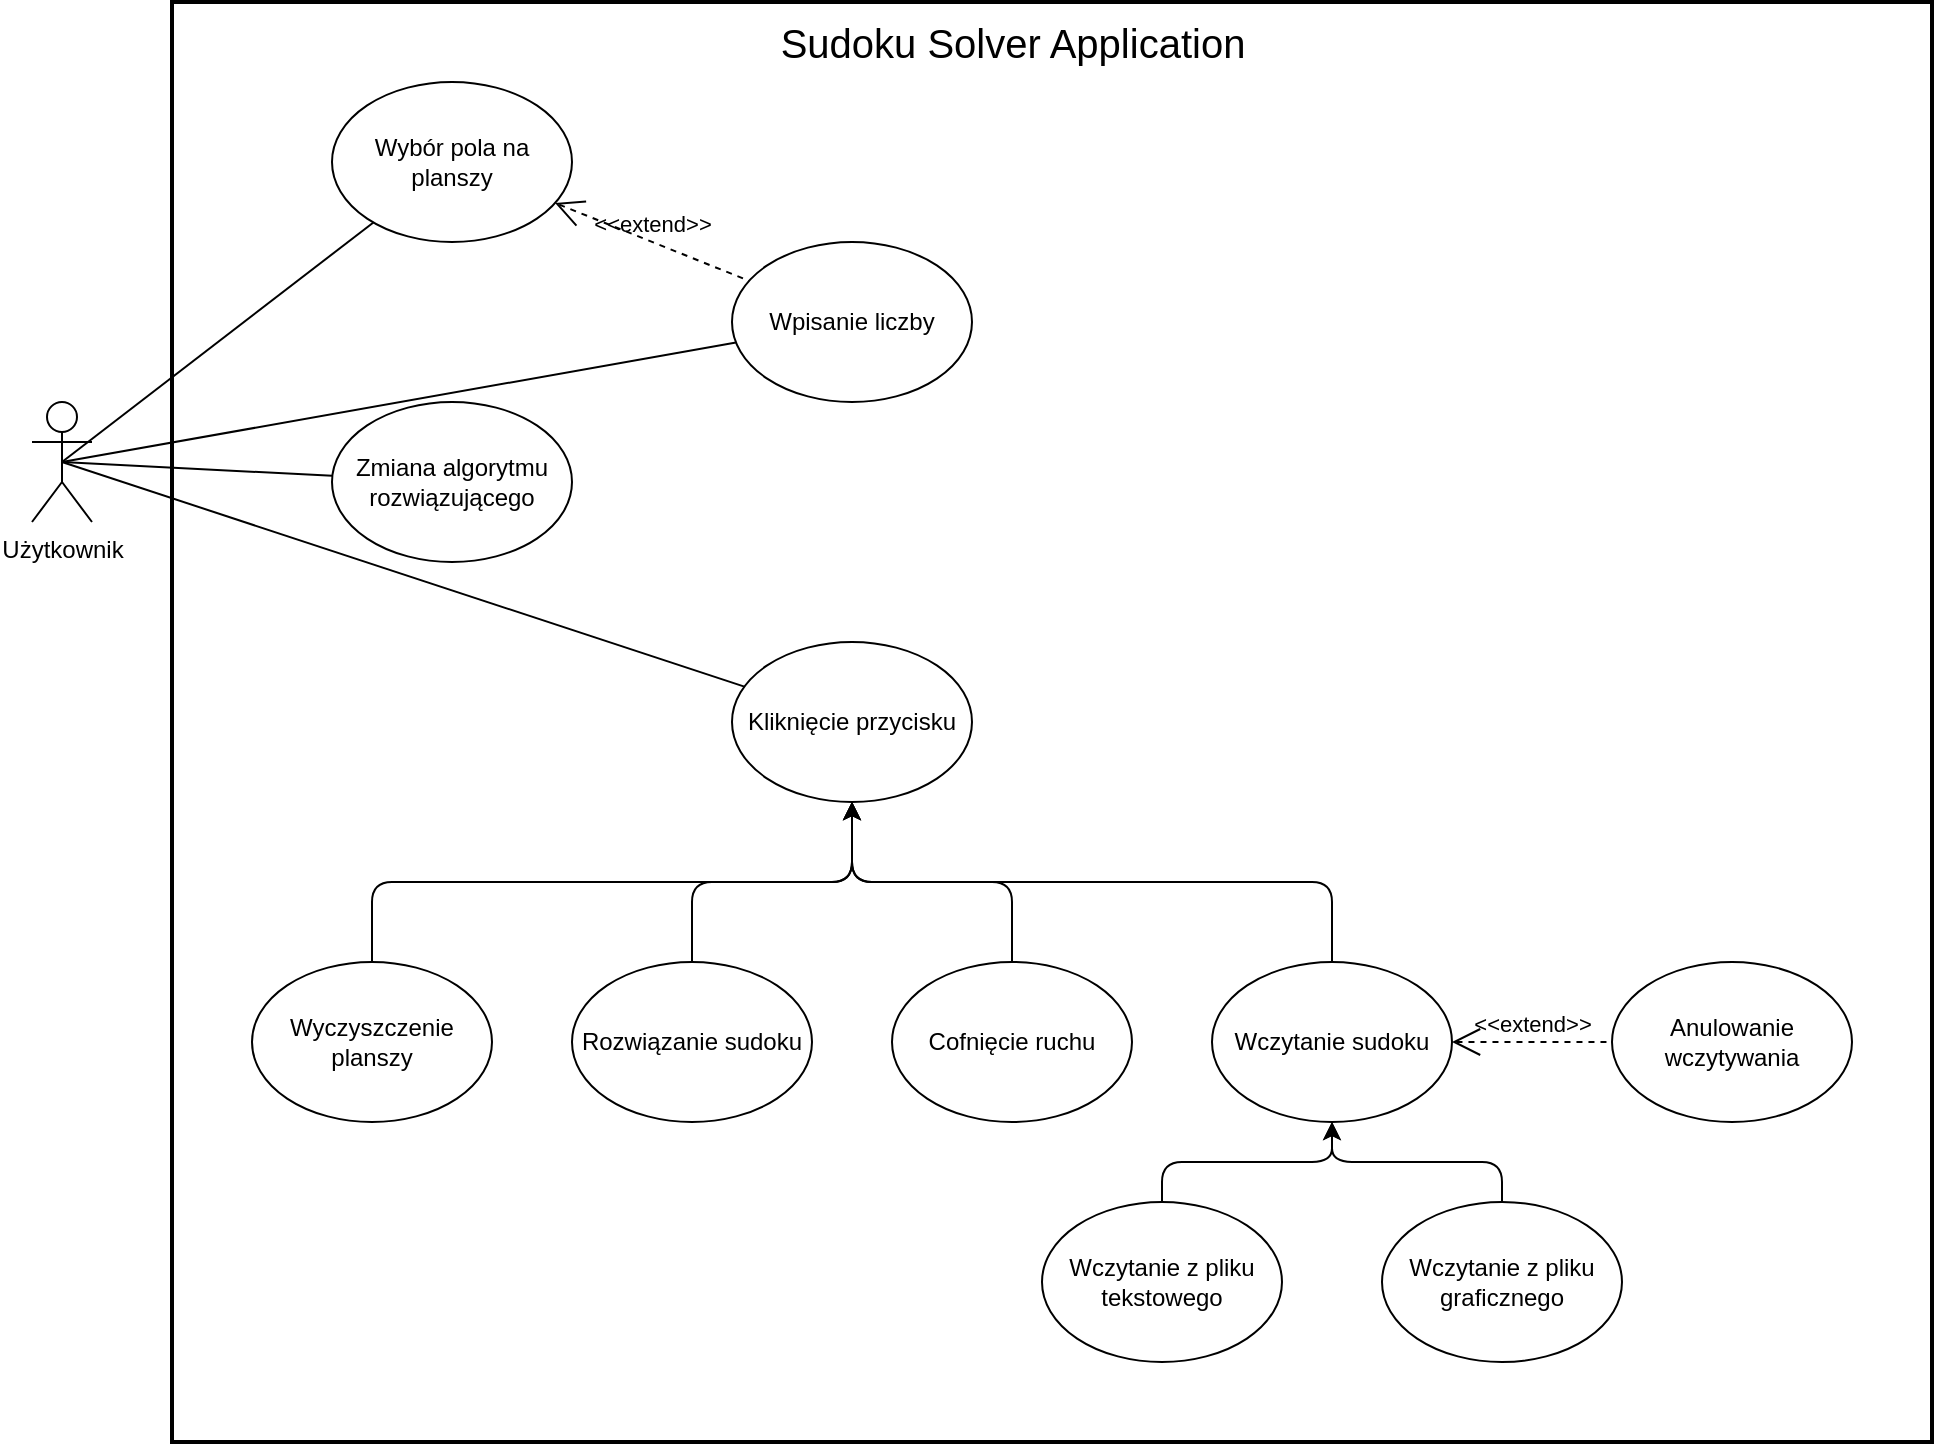 <mxfile version="13.0.7" type="device"><diagram id="KeFJlIzrVzjQ5f2TSdPR" name="Page-1"><mxGraphModel dx="1447" dy="1730" grid="1" gridSize="10" guides="1" tooltips="1" connect="1" arrows="1" fold="1" page="1" pageScale="1" pageWidth="1390" pageHeight="980" math="0" shadow="0"><root><mxCell id="0"/><mxCell id="1" parent="0"/><mxCell id="-4qc0hvqP0ETYtJrOYH_-1" value="Użytkownik" style="shape=umlActor;verticalLabelPosition=bottom;labelBackgroundColor=#ffffff;verticalAlign=top;html=1;outlineConnect=0;" vertex="1" parent="1"><mxGeometry x="170" y="160" width="30" height="60" as="geometry"/></mxCell><mxCell id="-4qc0hvqP0ETYtJrOYH_-6" value="Kliknięcie przycisku" style="ellipse;whiteSpace=wrap;html=1;" vertex="1" parent="1"><mxGeometry x="520" y="280" width="120" height="80" as="geometry"/></mxCell><mxCell id="-4qc0hvqP0ETYtJrOYH_-7" value="Wpisanie liczby" style="ellipse;whiteSpace=wrap;html=1;" vertex="1" parent="1"><mxGeometry x="520" y="80" width="120" height="80" as="geometry"/></mxCell><mxCell id="-4qc0hvqP0ETYtJrOYH_-8" value="Wybór pola na planszy" style="ellipse;whiteSpace=wrap;html=1;" vertex="1" parent="1"><mxGeometry x="320" width="120" height="80" as="geometry"/></mxCell><mxCell id="-4qc0hvqP0ETYtJrOYH_-9" value="Zmiana algorytmu rozwiązującego" style="ellipse;whiteSpace=wrap;html=1;" vertex="1" parent="1"><mxGeometry x="320" y="160" width="120" height="80" as="geometry"/></mxCell><mxCell id="-4qc0hvqP0ETYtJrOYH_-14" value="" style="edgeStyle=orthogonalEdgeStyle;rounded=1;orthogonalLoop=1;jettySize=auto;html=1;exitX=0.5;exitY=0;exitDx=0;exitDy=0;" edge="1" parent="1" source="-4qc0hvqP0ETYtJrOYH_-11" target="-4qc0hvqP0ETYtJrOYH_-13"><mxGeometry relative="1" as="geometry"/></mxCell><mxCell id="-4qc0hvqP0ETYtJrOYH_-11" value="Wczytanie z pliku tekstowego" style="ellipse;whiteSpace=wrap;html=1;" vertex="1" parent="1"><mxGeometry x="675" y="560" width="120" height="80" as="geometry"/></mxCell><mxCell id="-4qc0hvqP0ETYtJrOYH_-26" style="edgeStyle=orthogonalEdgeStyle;rounded=1;orthogonalLoop=1;jettySize=auto;html=1;" edge="1" parent="1" source="-4qc0hvqP0ETYtJrOYH_-13" target="-4qc0hvqP0ETYtJrOYH_-6"><mxGeometry relative="1" as="geometry"><Array as="points"><mxPoint x="820" y="400"/><mxPoint x="580" y="400"/></Array></mxGeometry></mxCell><mxCell id="-4qc0hvqP0ETYtJrOYH_-13" value="Wczytanie sudoku" style="ellipse;whiteSpace=wrap;html=1;" vertex="1" parent="1"><mxGeometry x="760" y="440" width="120" height="80" as="geometry"/></mxCell><mxCell id="-4qc0hvqP0ETYtJrOYH_-15" style="edgeStyle=orthogonalEdgeStyle;rounded=1;orthogonalLoop=1;jettySize=auto;html=1;entryX=0.5;entryY=1;entryDx=0;entryDy=0;exitX=0.5;exitY=0;exitDx=0;exitDy=0;" edge="1" parent="1" source="-4qc0hvqP0ETYtJrOYH_-12" target="-4qc0hvqP0ETYtJrOYH_-13"><mxGeometry relative="1" as="geometry"><mxPoint x="980" y="570" as="targetPoint"/><Array as="points"><mxPoint x="905" y="540"/><mxPoint x="820" y="540"/></Array></mxGeometry></mxCell><mxCell id="-4qc0hvqP0ETYtJrOYH_-12" value="Wczytanie z pliku graficznego" style="ellipse;whiteSpace=wrap;html=1;" vertex="1" parent="1"><mxGeometry x="845" y="560" width="120" height="80" as="geometry"/></mxCell><mxCell id="-4qc0hvqP0ETYtJrOYH_-27" style="edgeStyle=orthogonalEdgeStyle;rounded=1;orthogonalLoop=1;jettySize=auto;html=1;" edge="1" parent="1" source="-4qc0hvqP0ETYtJrOYH_-16" target="-4qc0hvqP0ETYtJrOYH_-6"><mxGeometry relative="1" as="geometry"><Array as="points"><mxPoint x="340" y="400"/><mxPoint x="580" y="400"/></Array></mxGeometry></mxCell><mxCell id="-4qc0hvqP0ETYtJrOYH_-16" value="Wyczyszczenie planszy" style="ellipse;whiteSpace=wrap;html=1;" vertex="1" parent="1"><mxGeometry x="280" y="440" width="120" height="80" as="geometry"/></mxCell><mxCell id="-4qc0hvqP0ETYtJrOYH_-25" style="edgeStyle=orthogonalEdgeStyle;rounded=1;orthogonalLoop=1;jettySize=auto;html=1;" edge="1" parent="1" source="-4qc0hvqP0ETYtJrOYH_-17" target="-4qc0hvqP0ETYtJrOYH_-6"><mxGeometry relative="1" as="geometry"/></mxCell><mxCell id="-4qc0hvqP0ETYtJrOYH_-17" value="Rozwiązanie sudoku" style="ellipse;whiteSpace=wrap;html=1;" vertex="1" parent="1"><mxGeometry x="440" y="440" width="120" height="80" as="geometry"/></mxCell><mxCell id="-4qc0hvqP0ETYtJrOYH_-24" style="edgeStyle=orthogonalEdgeStyle;rounded=1;orthogonalLoop=1;jettySize=auto;html=1;entryX=0.5;entryY=1;entryDx=0;entryDy=0;" edge="1" parent="1" source="-4qc0hvqP0ETYtJrOYH_-18" target="-4qc0hvqP0ETYtJrOYH_-6"><mxGeometry relative="1" as="geometry"/></mxCell><mxCell id="-4qc0hvqP0ETYtJrOYH_-18" value="Cofnięcie ruchu" style="ellipse;whiteSpace=wrap;html=1;" vertex="1" parent="1"><mxGeometry x="600" y="440" width="120" height="80" as="geometry"/></mxCell><mxCell id="-4qc0hvqP0ETYtJrOYH_-28" value="Anulowanie wczytywania" style="ellipse;whiteSpace=wrap;html=1;" vertex="1" parent="1"><mxGeometry x="960" y="440" width="120" height="80" as="geometry"/></mxCell><mxCell id="-4qc0hvqP0ETYtJrOYH_-29" value="&amp;lt;&amp;lt;extend&amp;gt;&amp;gt;" style="edgeStyle=none;html=1;startArrow=open;endArrow=none;startSize=12;verticalAlign=bottom;dashed=1;labelBackgroundColor=none;entryX=0;entryY=0.5;entryDx=0;entryDy=0;exitX=1;exitY=0.5;exitDx=0;exitDy=0;" edge="1" parent="1" source="-4qc0hvqP0ETYtJrOYH_-13" target="-4qc0hvqP0ETYtJrOYH_-28"><mxGeometry width="160" relative="1" as="geometry"><mxPoint x="870" y="390" as="sourcePoint"/><mxPoint x="1030" y="390" as="targetPoint"/></mxGeometry></mxCell><mxCell id="-4qc0hvqP0ETYtJrOYH_-30" value="&amp;lt;&amp;lt;extend&amp;gt;&amp;gt;" style="edgeStyle=none;html=1;startArrow=open;endArrow=none;startSize=12;verticalAlign=bottom;dashed=1;labelBackgroundColor=none;" edge="1" parent="1" source="-4qc0hvqP0ETYtJrOYH_-8" target="-4qc0hvqP0ETYtJrOYH_-7"><mxGeometry width="160" relative="1" as="geometry"><mxPoint x="480" y="40" as="sourcePoint"/><mxPoint x="640" y="40" as="targetPoint"/></mxGeometry></mxCell><mxCell id="-4qc0hvqP0ETYtJrOYH_-31" value="" style="endArrow=none;html=1;exitX=0.5;exitY=0.5;exitDx=0;exitDy=0;exitPerimeter=0;" edge="1" parent="1" source="-4qc0hvqP0ETYtJrOYH_-1" target="-4qc0hvqP0ETYtJrOYH_-8"><mxGeometry width="50" height="50" relative="1" as="geometry"><mxPoint x="240" y="310" as="sourcePoint"/><mxPoint x="290" y="260" as="targetPoint"/></mxGeometry></mxCell><mxCell id="-4qc0hvqP0ETYtJrOYH_-32" value="" style="endArrow=none;html=1;exitX=0.5;exitY=0.5;exitDx=0;exitDy=0;exitPerimeter=0;" edge="1" parent="1" source="-4qc0hvqP0ETYtJrOYH_-1" target="-4qc0hvqP0ETYtJrOYH_-9"><mxGeometry width="50" height="50" relative="1" as="geometry"><mxPoint x="270" y="330" as="sourcePoint"/><mxPoint x="320" y="280" as="targetPoint"/></mxGeometry></mxCell><mxCell id="-4qc0hvqP0ETYtJrOYH_-33" value="" style="endArrow=none;html=1;exitX=0.5;exitY=0.5;exitDx=0;exitDy=0;exitPerimeter=0;" edge="1" parent="1" source="-4qc0hvqP0ETYtJrOYH_-1" target="-4qc0hvqP0ETYtJrOYH_-6"><mxGeometry width="50" height="50" relative="1" as="geometry"><mxPoint x="300" y="340" as="sourcePoint"/><mxPoint x="350" y="290" as="targetPoint"/></mxGeometry></mxCell><mxCell id="-4qc0hvqP0ETYtJrOYH_-34" value="" style="endArrow=none;html=1;exitX=0.5;exitY=0.5;exitDx=0;exitDy=0;exitPerimeter=0;" edge="1" parent="1" source="-4qc0hvqP0ETYtJrOYH_-1" target="-4qc0hvqP0ETYtJrOYH_-7"><mxGeometry width="50" height="50" relative="1" as="geometry"><mxPoint x="320" y="150" as="sourcePoint"/><mxPoint x="370" y="100" as="targetPoint"/></mxGeometry></mxCell><mxCell id="-4qc0hvqP0ETYtJrOYH_-38" value="" style="rounded=0;whiteSpace=wrap;html=1;fillColor=none;strokeColor=#000000;strokeWidth=2;" vertex="1" parent="1"><mxGeometry x="240" y="-40" width="880" height="720" as="geometry"/></mxCell><mxCell id="-4qc0hvqP0ETYtJrOYH_-39" value="&lt;font style=&quot;font-size: 20px&quot;&gt;Sudoku Solver Application&lt;/font&gt;" style="text;html=1;align=center;verticalAlign=middle;resizable=0;points=[];autosize=1;fontSize=13;" vertex="1" parent="1"><mxGeometry x="535" y="-30" width="250" height="20" as="geometry"/></mxCell></root></mxGraphModel></diagram></mxfile>